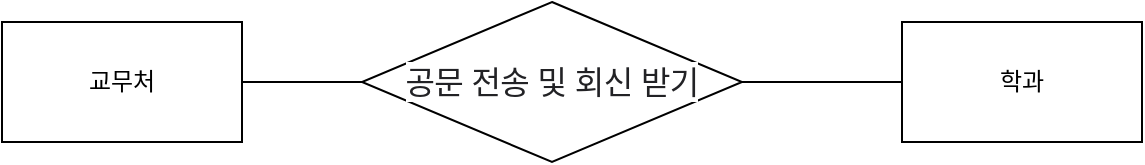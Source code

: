 <mxfile version="24.3.1" type="github" pages="2">
  <diagram id="C5RBs43oDa-KdzZeNtuy" name="Page-1">
    <mxGraphModel dx="2345" dy="1040" grid="1" gridSize="10" guides="1" tooltips="1" connect="1" arrows="1" fold="1" page="1" pageScale="1" pageWidth="827" pageHeight="1169" math="0" shadow="0">
      <root>
        <mxCell id="WIyWlLk6GJQsqaUBKTNV-0" />
        <mxCell id="WIyWlLk6GJQsqaUBKTNV-1" parent="WIyWlLk6GJQsqaUBKTNV-0" />
        <mxCell id="A6JYel5KSIhp0V1wFjsz-0" value="교무처" style="rounded=0;whiteSpace=wrap;html=1;" vertex="1" parent="WIyWlLk6GJQsqaUBKTNV-1">
          <mxGeometry x="100" y="170" width="120" height="60" as="geometry" />
        </mxCell>
        <mxCell id="A6JYel5KSIhp0V1wFjsz-1" value="&lt;span style=&quot;color: rgb(34, 34, 37); font-family: -apple-system, BlinkMacSystemFont, &amp;quot;Malgun Gothic&amp;quot;, &amp;quot;맑은 고딕&amp;quot;, helvetica, &amp;quot;Apple SD Gothic Neo&amp;quot;, helvetica, &amp;quot;나눔바른고딕 옛한글&amp;quot;, &amp;quot;NanumBarunGothic YetHangul&amp;quot;, sans-serif; font-size: 16px; letter-spacing: -0.3px; text-align: start; background-color: rgb(255, 255, 255);&quot;&gt;공문 전송 및 회신 받기&lt;/span&gt;" style="rhombus;whiteSpace=wrap;html=1;" vertex="1" parent="WIyWlLk6GJQsqaUBKTNV-1">
          <mxGeometry x="280" y="160" width="190" height="80" as="geometry" />
        </mxCell>
        <mxCell id="A6JYel5KSIhp0V1wFjsz-2" value="" style="endArrow=none;html=1;rounded=0;fontSize=12;startSize=8;endSize=8;curved=1;exitX=1;exitY=0.5;exitDx=0;exitDy=0;entryX=0;entryY=0.5;entryDx=0;entryDy=0;" edge="1" parent="WIyWlLk6GJQsqaUBKTNV-1" source="A6JYel5KSIhp0V1wFjsz-0" target="A6JYel5KSIhp0V1wFjsz-1">
          <mxGeometry width="50" height="50" relative="1" as="geometry">
            <mxPoint x="250" y="280" as="sourcePoint" />
            <mxPoint x="300" y="230" as="targetPoint" />
          </mxGeometry>
        </mxCell>
        <mxCell id="A6JYel5KSIhp0V1wFjsz-3" value="학과" style="rounded=0;whiteSpace=wrap;html=1;" vertex="1" parent="WIyWlLk6GJQsqaUBKTNV-1">
          <mxGeometry x="550" y="170" width="120" height="60" as="geometry" />
        </mxCell>
        <mxCell id="A6JYel5KSIhp0V1wFjsz-4" value="" style="endArrow=none;html=1;rounded=0;fontSize=12;startSize=8;endSize=8;curved=1;exitX=1;exitY=0.5;exitDx=0;exitDy=0;entryX=0;entryY=0.5;entryDx=0;entryDy=0;" edge="1" parent="WIyWlLk6GJQsqaUBKTNV-1" source="A6JYel5KSIhp0V1wFjsz-1" target="A6JYel5KSIhp0V1wFjsz-3">
          <mxGeometry width="50" height="50" relative="1" as="geometry">
            <mxPoint x="230" y="210" as="sourcePoint" />
            <mxPoint x="290" y="210" as="targetPoint" />
          </mxGeometry>
        </mxCell>
      </root>
    </mxGraphModel>
  </diagram>
  <diagram id="VHFksUhymSKIOmippx_5" name="페이지-2">
    <mxGraphModel dx="2550" dy="1353" grid="0" gridSize="10" guides="1" tooltips="1" connect="1" arrows="1" fold="1" page="0" pageScale="1" pageWidth="827" pageHeight="1169" math="0" shadow="0">
      <root>
        <mxCell id="0" />
        <mxCell id="1" parent="0" />
        <mxCell id="YsLUDtDBLBJ1gW5myyrI-1" value="교무처" style="rounded=0;whiteSpace=wrap;html=1;" vertex="1" parent="1">
          <mxGeometry x="-240" y="175" width="120" height="60" as="geometry" />
        </mxCell>
        <mxCell id="YsLUDtDBLBJ1gW5myyrI-2" value="&lt;span style=&quot;color: rgb(34, 34, 37); font-family: -apple-system, BlinkMacSystemFont, &amp;quot;Malgun Gothic&amp;quot;, &amp;quot;맑은 고딕&amp;quot;, helvetica, &amp;quot;Apple SD Gothic Neo&amp;quot;, helvetica, &amp;quot;나눔바른고딕 옛한글&amp;quot;, &amp;quot;NanumBarunGothic YetHangul&amp;quot;, sans-serif; font-size: 16px; letter-spacing: -0.3px; text-align: start; background-color: rgb(255, 255, 255);&quot;&gt;공문 전송 및 회신 받기&lt;/span&gt;" style="rhombus;whiteSpace=wrap;html=1;" vertex="1" parent="1">
          <mxGeometry x="-60" y="165" width="190" height="80" as="geometry" />
        </mxCell>
        <mxCell id="YsLUDtDBLBJ1gW5myyrI-3" value="" style="endArrow=none;html=1;rounded=0;fontSize=12;startSize=8;endSize=8;curved=1;exitX=1;exitY=0.5;exitDx=0;exitDy=0;entryX=0;entryY=0.5;entryDx=0;entryDy=0;" edge="1" parent="1" source="YsLUDtDBLBJ1gW5myyrI-1" target="YsLUDtDBLBJ1gW5myyrI-2">
          <mxGeometry width="50" height="50" relative="1" as="geometry">
            <mxPoint x="-90" y="285" as="sourcePoint" />
            <mxPoint x="-40" y="235" as="targetPoint" />
          </mxGeometry>
        </mxCell>
        <mxCell id="YsLUDtDBLBJ1gW5myyrI-4" value="학과" style="rounded=0;whiteSpace=wrap;html=1;" vertex="1" parent="1">
          <mxGeometry x="210" y="175" width="120" height="60" as="geometry" />
        </mxCell>
        <mxCell id="YsLUDtDBLBJ1gW5myyrI-5" value="" style="endArrow=none;html=1;rounded=0;fontSize=12;startSize=8;endSize=8;curved=1;exitX=1;exitY=0.5;exitDx=0;exitDy=0;entryX=0;entryY=0.5;entryDx=0;entryDy=0;" edge="1" parent="1" source="YsLUDtDBLBJ1gW5myyrI-2" target="YsLUDtDBLBJ1gW5myyrI-4">
          <mxGeometry width="50" height="50" relative="1" as="geometry">
            <mxPoint x="-110" y="215" as="sourcePoint" />
            <mxPoint x="-50" y="215" as="targetPoint" />
          </mxGeometry>
        </mxCell>
        <mxCell id="YsLUDtDBLBJ1gW5myyrI-9" value="전산실" style="rounded=0;whiteSpace=wrap;html=1;" vertex="1" parent="1">
          <mxGeometry x="678" y="173" width="120" height="60" as="geometry" />
        </mxCell>
        <mxCell id="YsLUDtDBLBJ1gW5myyrI-10" value="&lt;div style=&quot;text-align: start;&quot;&gt;&lt;font face=&quot;-apple-system, BlinkMacSystemFont, Malgun Gothic, 맑은 고딕, helvetica, Apple SD Gothic Neo, helvetica, 나눔바른고딕 옛한글, NanumBarunGothic YetHangul, sans-serif&quot; color=&quot;#222225&quot;&gt;&lt;span style=&quot;font-size: 16px; letter-spacing: -0.3px;&quot;&gt;수윙스에 등록&lt;/span&gt;&lt;/font&gt;&lt;/div&gt;" style="rhombus;whiteSpace=wrap;html=1;" vertex="1" parent="1">
          <mxGeometry x="858" y="163" width="190" height="80" as="geometry" />
        </mxCell>
        <mxCell id="YsLUDtDBLBJ1gW5myyrI-11" value="" style="endArrow=none;html=1;rounded=0;fontSize=12;startSize=8;endSize=8;curved=1;exitX=1;exitY=0.5;exitDx=0;exitDy=0;entryX=0;entryY=0.5;entryDx=0;entryDy=0;" edge="1" parent="1" source="YsLUDtDBLBJ1gW5myyrI-9" target="YsLUDtDBLBJ1gW5myyrI-10">
          <mxGeometry width="50" height="50" relative="1" as="geometry">
            <mxPoint x="828" y="283" as="sourcePoint" />
            <mxPoint x="878" y="233" as="targetPoint" />
          </mxGeometry>
        </mxCell>
        <mxCell id="YsLUDtDBLBJ1gW5myyrI-12" value="su wings" style="rounded=0;whiteSpace=wrap;html=1;" vertex="1" parent="1">
          <mxGeometry x="1128" y="173" width="120" height="60" as="geometry" />
        </mxCell>
        <mxCell id="YsLUDtDBLBJ1gW5myyrI-13" value="" style="endArrow=none;html=1;rounded=0;fontSize=12;startSize=8;endSize=8;curved=1;exitX=1;exitY=0.5;exitDx=0;exitDy=0;entryX=0;entryY=0.5;entryDx=0;entryDy=0;" edge="1" parent="1" source="YsLUDtDBLBJ1gW5myyrI-10" target="YsLUDtDBLBJ1gW5myyrI-12">
          <mxGeometry width="50" height="50" relative="1" as="geometry">
            <mxPoint x="808" y="213" as="sourcePoint" />
            <mxPoint x="868" y="213" as="targetPoint" />
          </mxGeometry>
        </mxCell>
        <mxCell id="YsLUDtDBLBJ1gW5myyrI-14" value="" style="endArrow=none;html=1;rounded=0;fontSize=12;startSize=8;endSize=8;curved=1;entryX=1;entryY=0.5;entryDx=0;entryDy=0;" edge="1" parent="1" target="YsLUDtDBLBJ1gW5myyrI-4">
          <mxGeometry width="50" height="50" relative="1" as="geometry">
            <mxPoint x="397" y="205" as="sourcePoint" />
            <mxPoint x="342" y="244" as="targetPoint" />
          </mxGeometry>
        </mxCell>
        <mxCell id="YsLUDtDBLBJ1gW5myyrI-16" value="&lt;div style=&quot;text-align: start;&quot;&gt;&lt;span style=&quot;background-color: initial; font-size: 16px; letter-spacing: -0.3px;&quot;&gt;&lt;font face=&quot;-apple-system, BlinkMacSystemFont, Malgun Gothic, 맑은 고딕, helvetica, Apple SD Gothic Neo, helvetica, 나눔바른고딕 옛한글, NanumBarunGothic YetHangul, sans-serif&quot; color=&quot;#222225&quot;&gt;교무처에 승인 받고 전산실에 내용 전달&lt;/font&gt;&lt;/span&gt;&lt;/div&gt;" style="rhombus;whiteSpace=wrap;html=1;" vertex="1" parent="1">
          <mxGeometry x="399" y="165" width="190" height="80" as="geometry" />
        </mxCell>
        <mxCell id="YsLUDtDBLBJ1gW5myyrI-17" value="" style="endArrow=none;html=1;rounded=0;fontSize=12;startSize=8;endSize=8;curved=1;exitX=0.25;exitY=0;exitDx=0;exitDy=0;entryX=0;entryY=1;entryDx=0;entryDy=0;" edge="1" parent="1" source="YsLUDtDBLBJ1gW5myyrI-4" target="YsLUDtDBLBJ1gW5myyrI-18">
          <mxGeometry width="50" height="50" relative="1" as="geometry">
            <mxPoint x="267" y="174" as="sourcePoint" />
            <mxPoint x="218" y="124" as="targetPoint" />
          </mxGeometry>
        </mxCell>
        <mxCell id="YsLUDtDBLBJ1gW5myyrI-18" value="&lt;span style=&quot;color: rgb(34, 34, 37); font-family: -apple-system, BlinkMacSystemFont, &amp;quot;Malgun Gothic&amp;quot;, &amp;quot;맑은 고딕&amp;quot;, helvetica, &amp;quot;Apple SD Gothic Neo&amp;quot;, helvetica, &amp;quot;나눔바른고딕 옛한글&amp;quot;, &amp;quot;NanumBarunGothic YetHangul&amp;quot;, sans-serif; font-size: 16px; letter-spacing: -0.3px; text-align: start;&quot;&gt;위원회 소집 및 회의&lt;/span&gt;" style="rhombus;whiteSpace=wrap;html=1;" vertex="1" parent="1">
          <mxGeometry x="225" y="-21" width="80" height="175" as="geometry" />
        </mxCell>
        <mxCell id="YsLUDtDBLBJ1gW5myyrI-19" value="" style="endArrow=none;html=1;rounded=0;fontSize=12;startSize=8;endSize=8;curved=1;entryX=1;entryY=1;entryDx=0;entryDy=0;exitX=0.75;exitY=0;exitDx=0;exitDy=0;" edge="1" parent="1" source="YsLUDtDBLBJ1gW5myyrI-4" target="YsLUDtDBLBJ1gW5myyrI-18">
          <mxGeometry width="50" height="50" relative="1" as="geometry">
            <mxPoint x="292" y="294" as="sourcePoint" />
            <mxPoint x="342" y="244" as="targetPoint" />
          </mxGeometry>
        </mxCell>
        <mxCell id="YsLUDtDBLBJ1gW5myyrI-20" value="" style="endArrow=none;html=1;rounded=0;fontSize=12;startSize=8;endSize=8;curved=1;entryX=1;entryY=0.5;entryDx=0;entryDy=0;exitX=0;exitY=0.5;exitDx=0;exitDy=0;" edge="1" parent="1" source="YsLUDtDBLBJ1gW5myyrI-9" target="YsLUDtDBLBJ1gW5myyrI-16">
          <mxGeometry width="50" height="50" relative="1" as="geometry">
            <mxPoint x="263" y="303" as="sourcePoint" />
            <mxPoint x="313" y="253" as="targetPoint" />
          </mxGeometry>
        </mxCell>
        <mxCell id="YsLUDtDBLBJ1gW5myyrI-21" value="학생" style="rounded=0;whiteSpace=wrap;html=1;" vertex="1" parent="1">
          <mxGeometry x="1598" y="173" width="120" height="60" as="geometry" />
        </mxCell>
        <mxCell id="YsLUDtDBLBJ1gW5myyrI-22" value="&lt;div style=&quot;text-align: start;&quot;&gt;&lt;font face=&quot;-apple-system, BlinkMacSystemFont, Malgun Gothic, 맑은 고딕, helvetica, Apple SD Gothic Neo, helvetica, 나눔바른고딕 옛한글, NanumBarunGothic YetHangul, sans-serif&quot; color=&quot;#222225&quot;&gt;&lt;span style=&quot;font-size: 16px; letter-spacing: -0.3px;&quot;&gt;수강신청,수정 및 수강 철회&lt;/span&gt;&lt;/font&gt;&lt;/div&gt;" style="rhombus;whiteSpace=wrap;html=1;" vertex="1" parent="1">
          <mxGeometry x="1341" y="163" width="190" height="80" as="geometry" />
        </mxCell>
        <mxCell id="YsLUDtDBLBJ1gW5myyrI-23" value="" style="endArrow=none;html=1;rounded=0;fontSize=12;startSize=8;endSize=8;curved=1;exitX=1;exitY=0.5;exitDx=0;exitDy=0;entryX=0;entryY=0.5;entryDx=0;entryDy=0;" edge="1" parent="1" source="YsLUDtDBLBJ1gW5myyrI-12" target="YsLUDtDBLBJ1gW5myyrI-22">
          <mxGeometry width="50" height="50" relative="1" as="geometry">
            <mxPoint x="1058" y="213" as="sourcePoint" />
            <mxPoint x="1138" y="213" as="targetPoint" />
          </mxGeometry>
        </mxCell>
        <mxCell id="YsLUDtDBLBJ1gW5myyrI-24" value="" style="endArrow=none;html=1;rounded=0;fontSize=12;startSize=8;endSize=8;curved=1;exitX=1;exitY=0.5;exitDx=0;exitDy=0;entryX=0;entryY=0.5;entryDx=0;entryDy=0;" edge="1" parent="1" source="YsLUDtDBLBJ1gW5myyrI-22" target="YsLUDtDBLBJ1gW5myyrI-21">
          <mxGeometry width="50" height="50" relative="1" as="geometry">
            <mxPoint x="1258" y="213" as="sourcePoint" />
            <mxPoint x="1351" y="213" as="targetPoint" />
          </mxGeometry>
        </mxCell>
      </root>
    </mxGraphModel>
  </diagram>
</mxfile>
